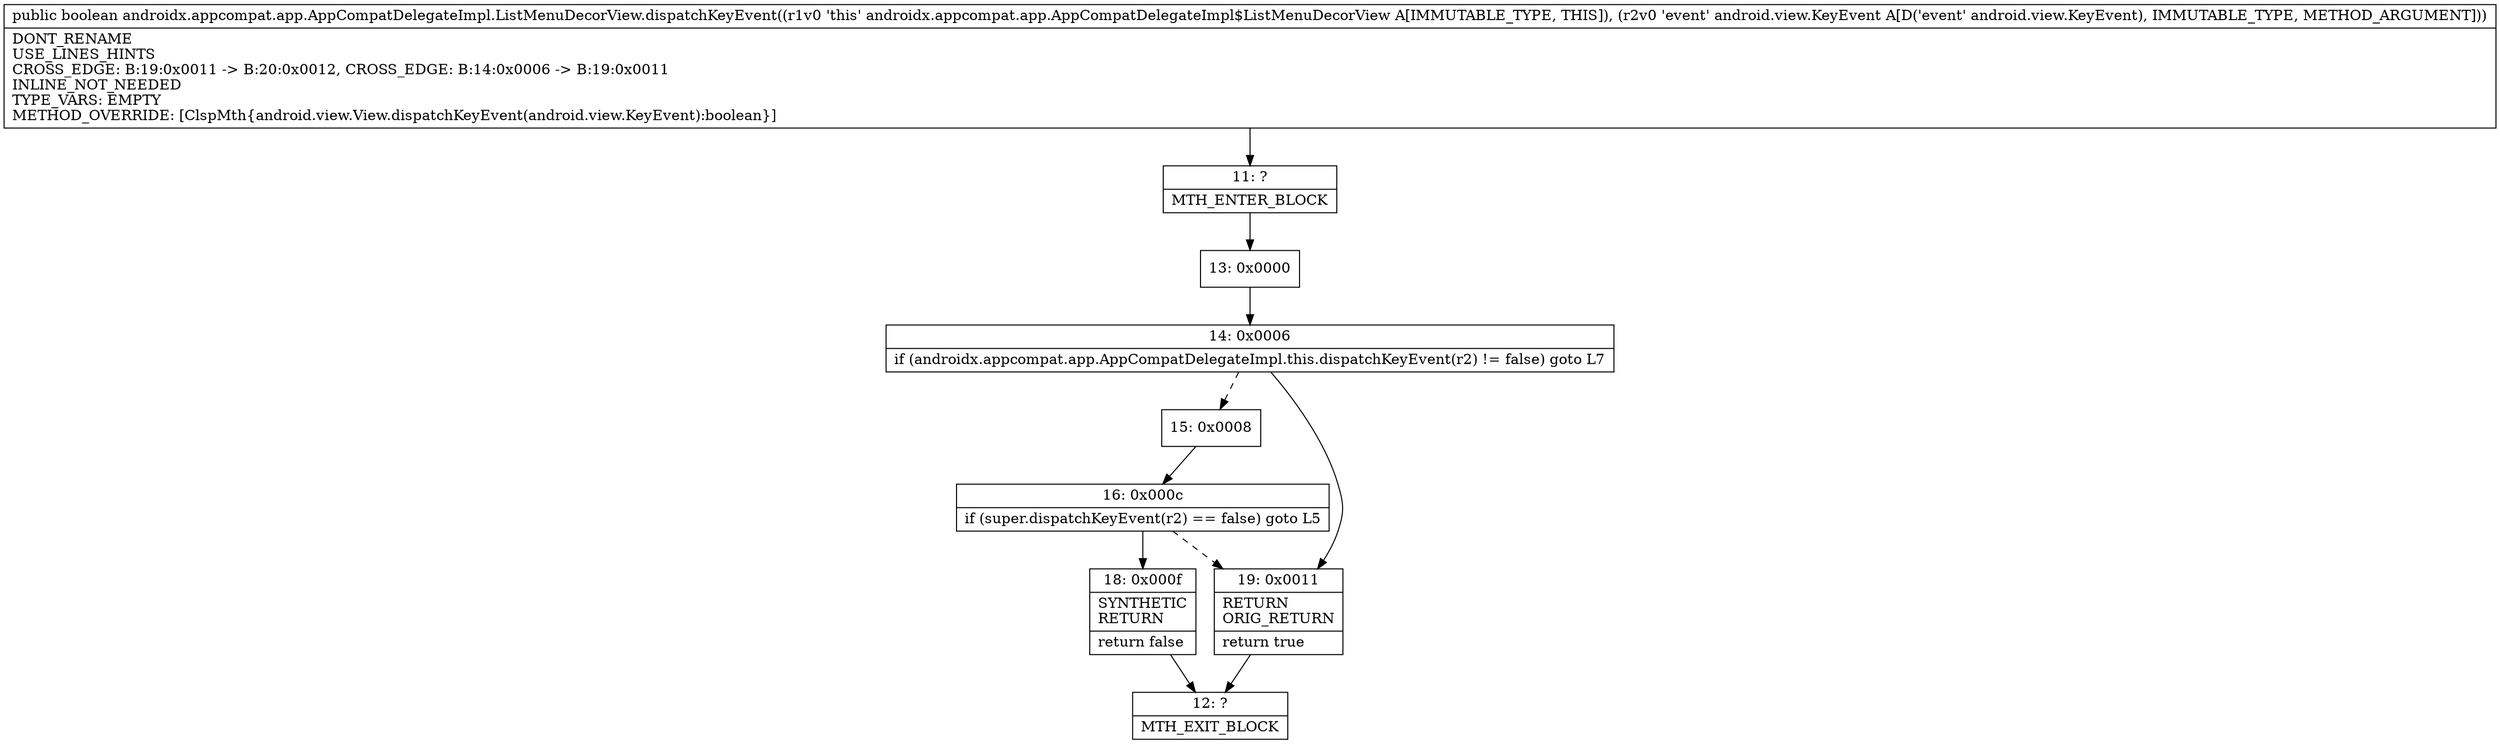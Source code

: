 digraph "CFG forandroidx.appcompat.app.AppCompatDelegateImpl.ListMenuDecorView.dispatchKeyEvent(Landroid\/view\/KeyEvent;)Z" {
Node_11 [shape=record,label="{11\:\ ?|MTH_ENTER_BLOCK\l}"];
Node_13 [shape=record,label="{13\:\ 0x0000}"];
Node_14 [shape=record,label="{14\:\ 0x0006|if (androidx.appcompat.app.AppCompatDelegateImpl.this.dispatchKeyEvent(r2) != false) goto L7\l}"];
Node_15 [shape=record,label="{15\:\ 0x0008}"];
Node_16 [shape=record,label="{16\:\ 0x000c|if (super.dispatchKeyEvent(r2) == false) goto L5\l}"];
Node_18 [shape=record,label="{18\:\ 0x000f|SYNTHETIC\lRETURN\l|return false\l}"];
Node_12 [shape=record,label="{12\:\ ?|MTH_EXIT_BLOCK\l}"];
Node_19 [shape=record,label="{19\:\ 0x0011|RETURN\lORIG_RETURN\l|return true\l}"];
MethodNode[shape=record,label="{public boolean androidx.appcompat.app.AppCompatDelegateImpl.ListMenuDecorView.dispatchKeyEvent((r1v0 'this' androidx.appcompat.app.AppCompatDelegateImpl$ListMenuDecorView A[IMMUTABLE_TYPE, THIS]), (r2v0 'event' android.view.KeyEvent A[D('event' android.view.KeyEvent), IMMUTABLE_TYPE, METHOD_ARGUMENT]))  | DONT_RENAME\lUSE_LINES_HINTS\lCROSS_EDGE: B:19:0x0011 \-\> B:20:0x0012, CROSS_EDGE: B:14:0x0006 \-\> B:19:0x0011\lINLINE_NOT_NEEDED\lTYPE_VARS: EMPTY\lMETHOD_OVERRIDE: [ClspMth\{android.view.View.dispatchKeyEvent(android.view.KeyEvent):boolean\}]\l}"];
MethodNode -> Node_11;Node_11 -> Node_13;
Node_13 -> Node_14;
Node_14 -> Node_15[style=dashed];
Node_14 -> Node_19;
Node_15 -> Node_16;
Node_16 -> Node_18;
Node_16 -> Node_19[style=dashed];
Node_18 -> Node_12;
Node_19 -> Node_12;
}

